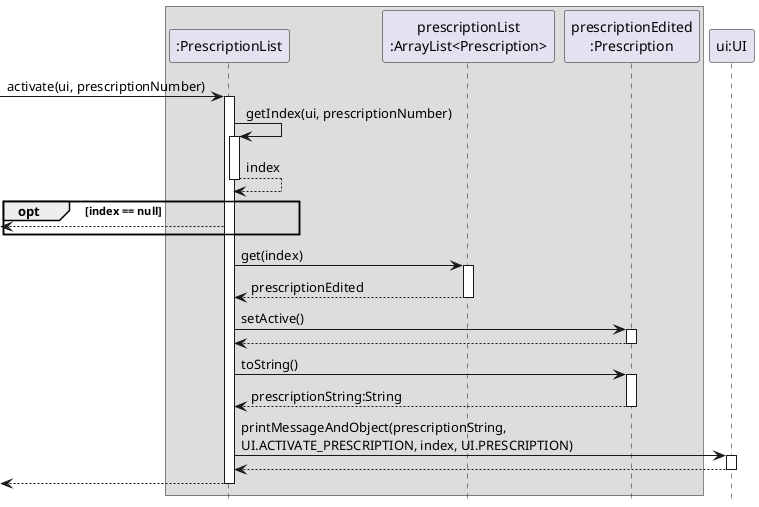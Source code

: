 @startuml
hide footbox

box
participant ":PrescriptionList" as A
participant "prescriptionList\n:ArrayList<Prescription>" as C
participant "prescriptionEdited\n:Prescription" as B
end box

participant "ui:UI" as D

-> A : activate(ui, prescriptionNumber)
activate A

A -> A : getIndex(ui, prescriptionNumber)
activate A
return index

opt index == null
    <-- A
end

A -> C : get(index)
activate C
return prescriptionEdited

A -> B : setActive()
activate B
return

A -> B : toString()
activate B
return prescriptionString:String

A -> D : printMessageAndObject(prescriptionString, \nUI.ACTIVATE_PRESCRIPTION, index, UI.PRESCRIPTION)
activate D
return

return
@enduml